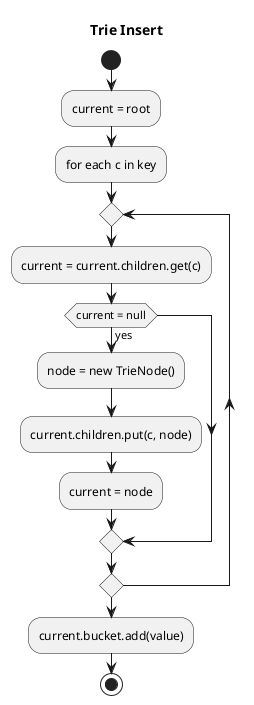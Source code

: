 @startuml

title Trie Insert

start
:current = root;

:for each c in key;
repeat
    :current = current.children.get(c);
    if (current = null) then (yes)
        :node = new TrieNode();
        :current.children.put(c, node);
        :current = node;
    endif
repeatwhile
:current.bucket.add(value);
stop
@enduml
